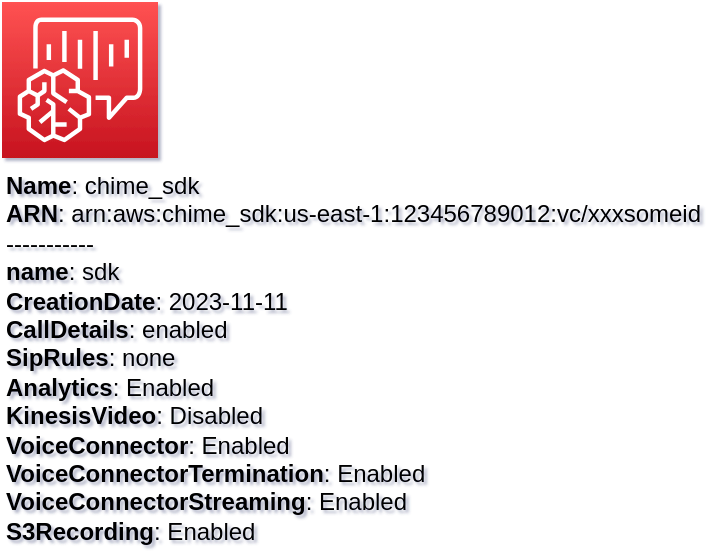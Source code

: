 <mxfile type="MultiCloud">
	<diagram id="diagram_1" name="AWS components">
		<mxGraphModel dx="1015" dy="661" grid="1" gridSize="10" guides="1" tooltips="1" connect="1" arrows="1" fold="1" page="1" pageScale="1" pageWidth="850" pageHeight="1100" math="0" shadow="1">
			<root>
				<mxCell id="0"/>
				<mxCell id="1" parent="0"/>
				<mxCell id="vertex:chime_sdk:arn:aws:chime_sdk:us-east-1:123456789012:vc/xxxsomeid" value="&lt;b&gt;Name&lt;/b&gt;: chime_sdk&lt;BR&gt;&lt;b&gt;ARN&lt;/b&gt;: arn:aws:chime_sdk:us-east-1:123456789012:vc/xxxsomeid&lt;BR&gt;-----------&lt;BR&gt;&lt;b&gt;name&lt;/b&gt;: sdk&lt;BR&gt;&lt;b&gt;CreationDate&lt;/b&gt;: 2023-11-11&lt;BR&gt;&lt;b&gt;CallDetails&lt;/b&gt;: enabled&lt;BR&gt;&lt;b&gt;SipRules&lt;/b&gt;: none&lt;BR&gt;&lt;b&gt;Analytics&lt;/b&gt;: Enabled&lt;BR&gt;&lt;b&gt;KinesisVideo&lt;/b&gt;: Disabled&lt;BR&gt;&lt;b&gt;VoiceConnector&lt;/b&gt;: Enabled&lt;BR&gt;&lt;b&gt;VoiceConnectorTermination&lt;/b&gt;: Enabled&lt;BR&gt;&lt;b&gt;VoiceConnectorStreaming&lt;/b&gt;: Enabled&lt;BR&gt;&lt;b&gt;S3Recording&lt;/b&gt;: Enabled" style="sketch=0;outlineConnect=0;gradientColor=#FF5252;gradientDirection=north;fillColor=#C7131F;strokeColor=#ffffff;dashed=0;verticalLabelPosition=bottom;verticalAlign=top;align=left;html=1;fontSize=12;fontStyle=0;aspect=fixed;shape=mxgraph.aws4.resourceIcon;resIcon=mxgraph.aws4.chime_sdk;" parent="1" vertex="1">
					<mxGeometry width="78" height="78" as="geometry"/>
				</mxCell>
			</root>
		</mxGraphModel>
	</diagram>
</mxfile>